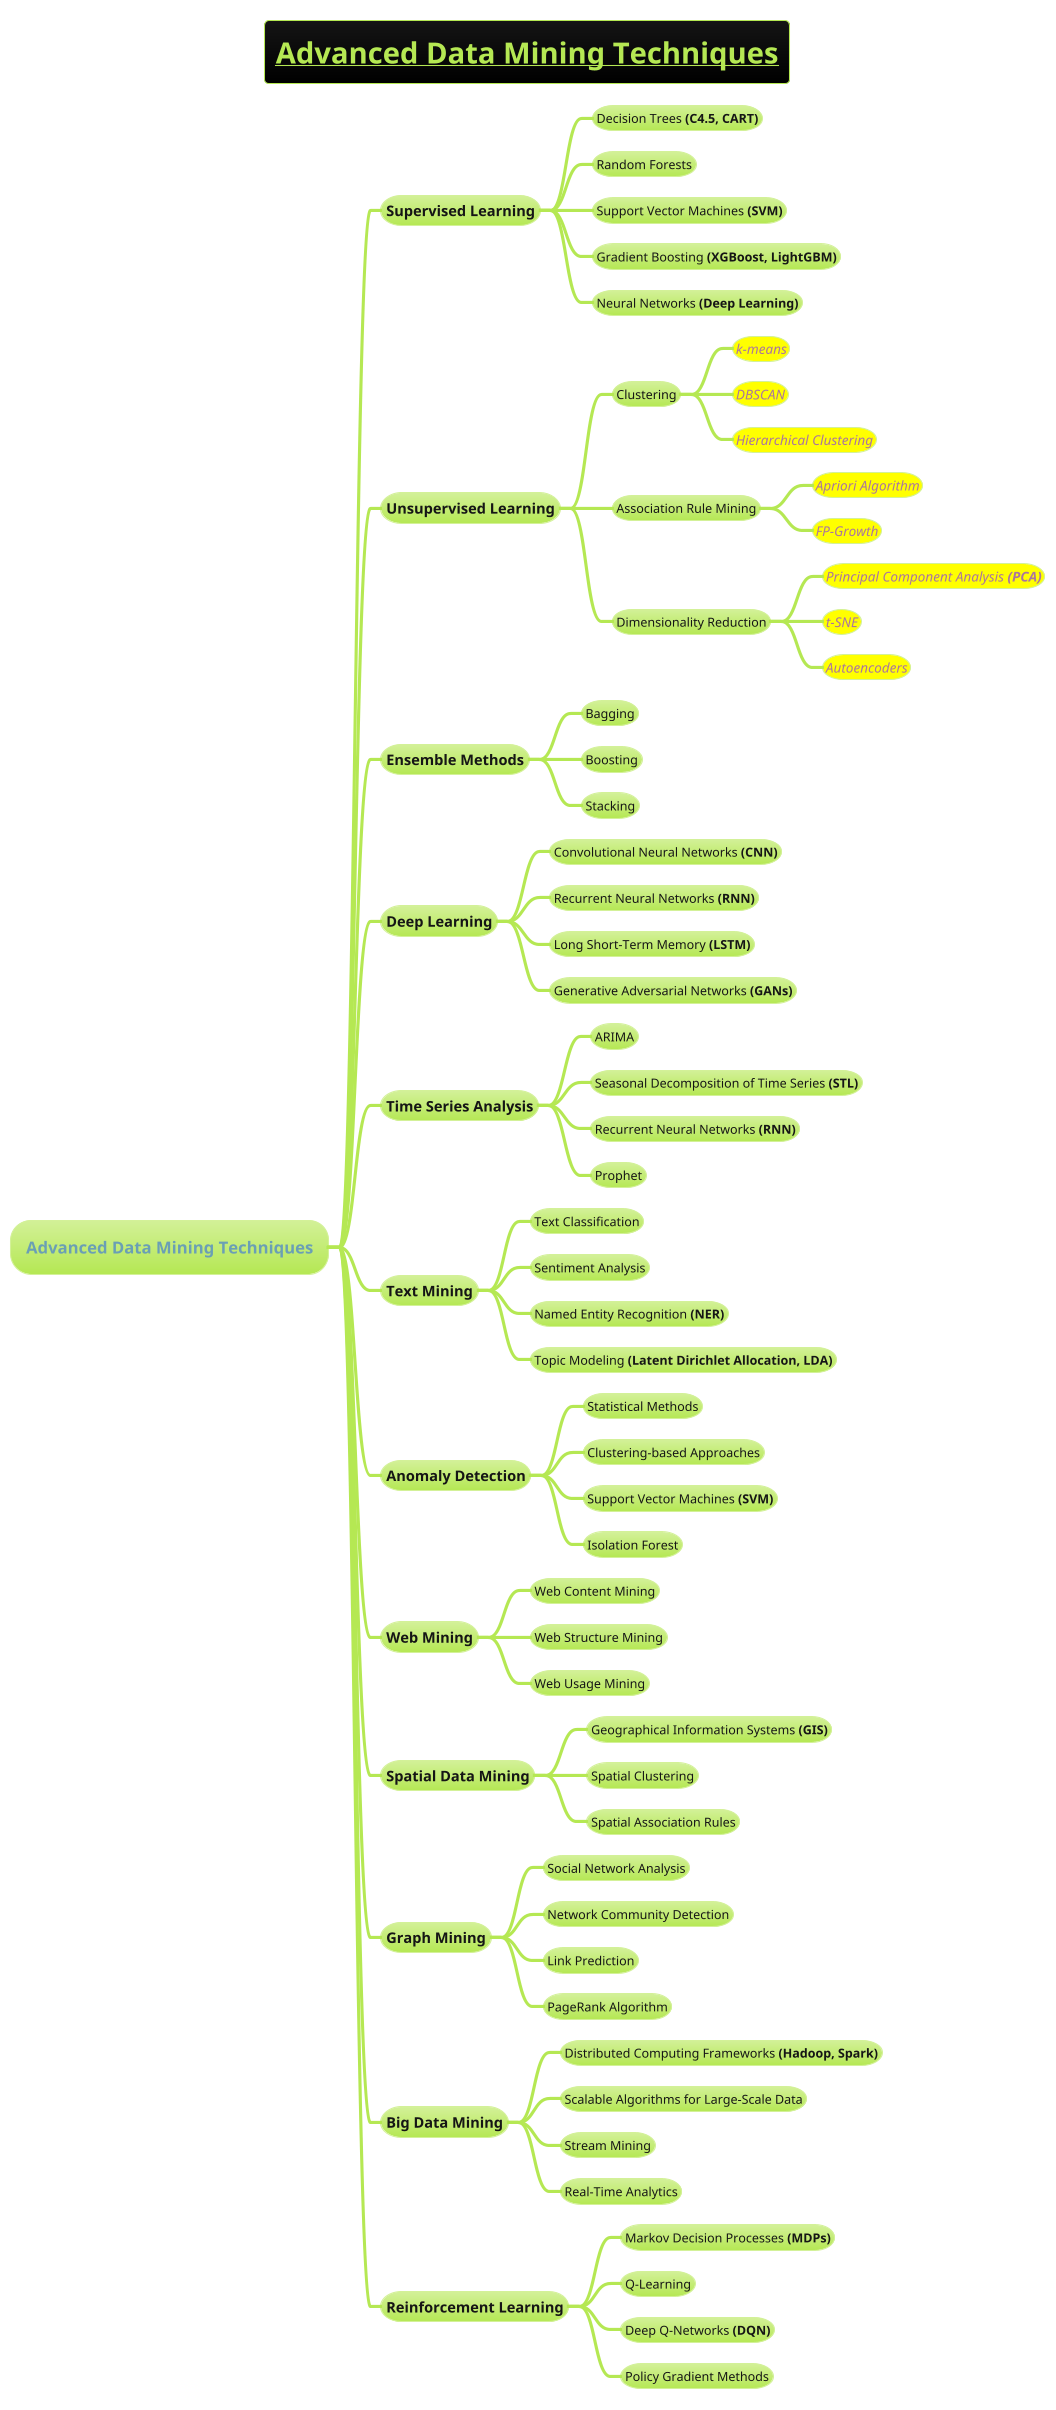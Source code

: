 @startmindmap
title =__Advanced Data Mining Techniques__
!theme hacker

* Advanced Data Mining Techniques
** Supervised Learning
*** Decision Trees **(C4.5, CART)**
*** Random Forests
*** Support Vector Machines **(SVM)**
*** Gradient Boosting **(XGBoost, LightGBM)**
*** Neural Networks **(Deep Learning)**
** Unsupervised Learning
*** Clustering
****[#yellow] ====<size:13>k-means
****[#yellow] ====<size:13>DBSCAN
****[#yellow] ====<size:13>Hierarchical Clustering
*** Association Rule Mining
****[#yellow] ====<size:13>Apriori Algorithm
****[#yellow] ====<size:13>FP-Growth
*** Dimensionality Reduction
****[#yellow] ====<size:13>Principal Component Analysis **(PCA)**
****[#yellow] ====<size:13>t-SNE
****[#yellow] ====<size:13>Autoencoders
** Ensemble Methods
*** Bagging
*** Boosting
*** Stacking
** Deep Learning
*** Convolutional Neural Networks **(CNN)**
*** Recurrent Neural Networks **(RNN)**
*** Long Short-Term Memory **(LSTM)**
*** Generative Adversarial Networks **(GANs)**
** Time Series Analysis
*** ARIMA
*** Seasonal Decomposition of Time Series **(STL)**
*** Recurrent Neural Networks **(RNN)**
*** Prophet
** Text Mining
*** Text Classification
*** Sentiment Analysis
*** Named Entity Recognition **(NER)**
*** Topic Modeling **(Latent Dirichlet Allocation, LDA)**
** Anomaly Detection
*** Statistical Methods
*** Clustering-based Approaches
*** Support Vector Machines **(SVM)**
*** Isolation Forest
** Web Mining
*** Web Content Mining
*** Web Structure Mining
*** Web Usage Mining
** Spatial Data Mining
*** Geographical Information Systems **(GIS)**
*** Spatial Clustering
*** Spatial Association Rules
** Graph Mining
*** Social Network Analysis
*** Network Community Detection
*** Link Prediction
*** PageRank Algorithm
** Big Data Mining
*** Distributed Computing Frameworks **(Hadoop, Spark)**
*** Scalable Algorithms for Large-Scale Data
*** Stream Mining
*** Real-Time Analytics
** Reinforcement Learning
*** Markov Decision Processes **(MDPs)**
*** Q-Learning
*** Deep Q-Networks **(DQN)**
*** Policy Gradient Methods

@endmindmap
